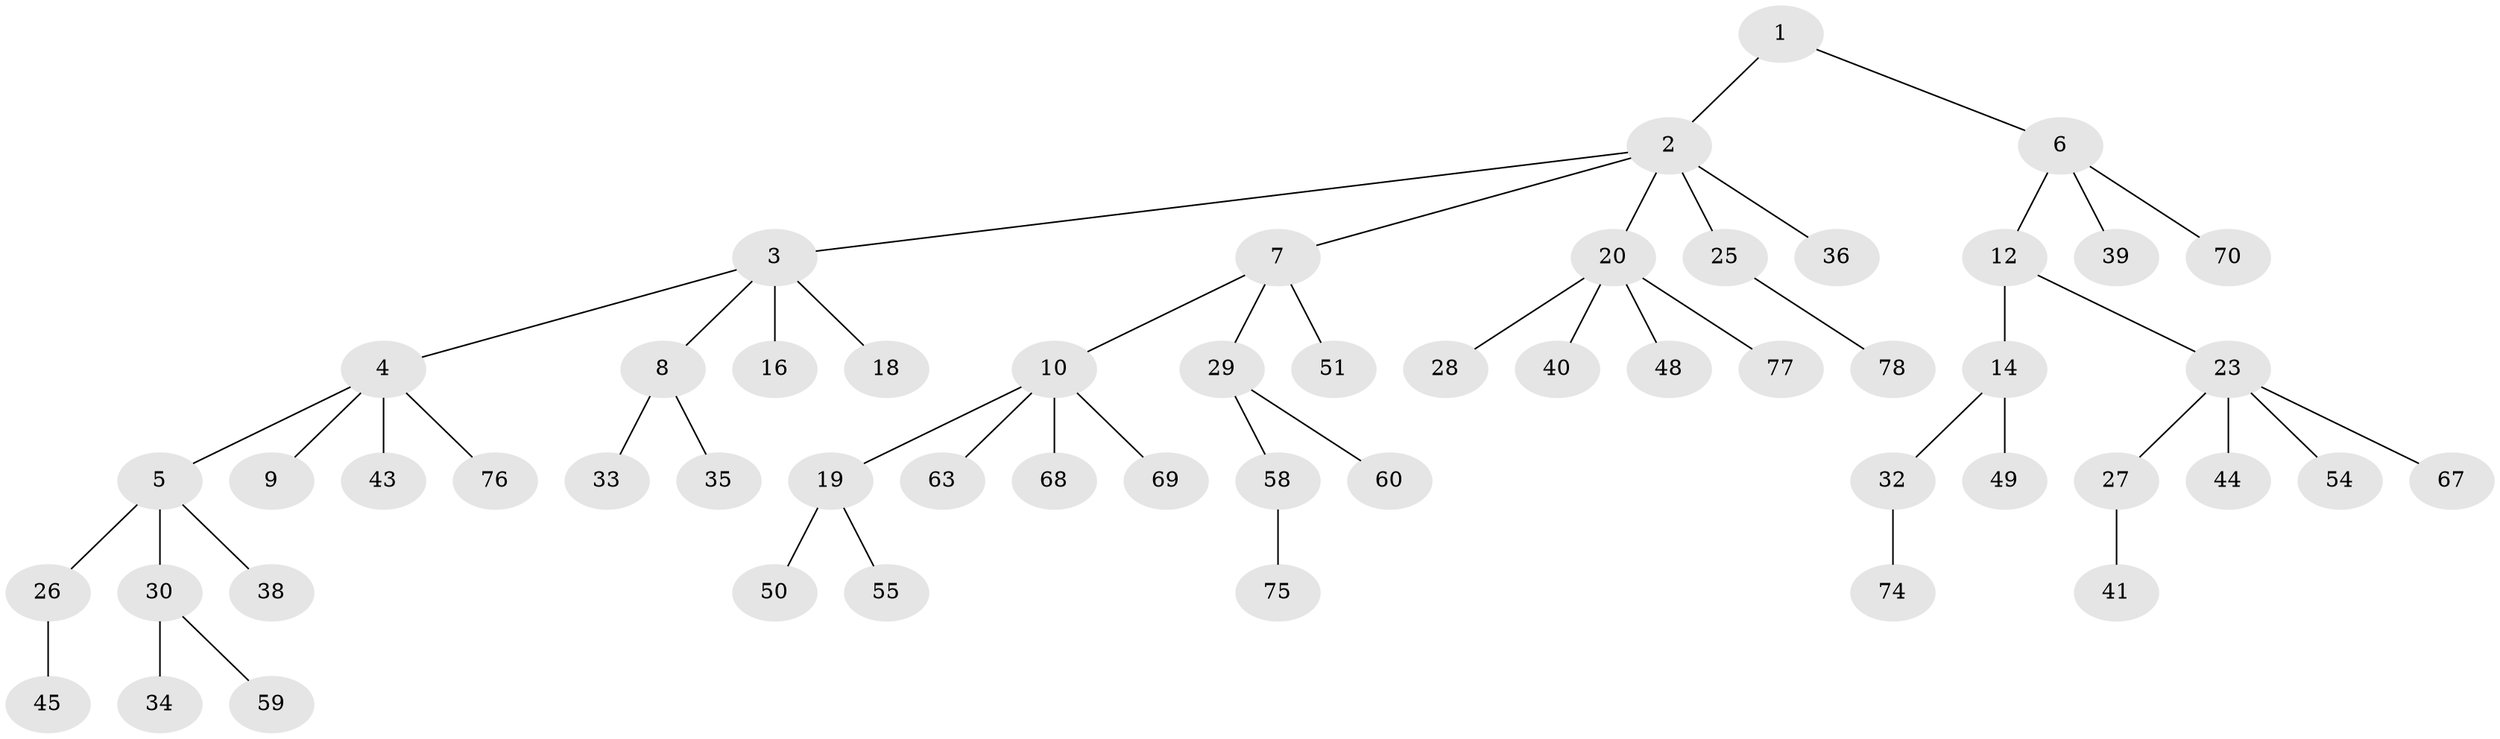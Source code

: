 // original degree distribution, {2: 0.24358974358974358, 6: 0.02564102564102564, 5: 0.05128205128205128, 3: 0.10256410256410256, 4: 0.0641025641025641, 1: 0.5128205128205128}
// Generated by graph-tools (version 1.1) at 2025/42/03/06/25 10:42:02]
// undirected, 54 vertices, 53 edges
graph export_dot {
graph [start="1"]
  node [color=gray90,style=filled];
  1;
  2 [super="+21"];
  3;
  4 [super="+24"];
  5 [super="+11"];
  6 [super="+65"];
  7 [super="+42"];
  8 [super="+15"];
  9;
  10 [super="+13"];
  12;
  14 [super="+17"];
  16 [super="+46"];
  18 [super="+47"];
  19 [super="+66"];
  20 [super="+22"];
  23 [super="+71"];
  25 [super="+37"];
  26 [super="+56"];
  27 [super="+31"];
  28 [super="+52"];
  29 [super="+64"];
  30;
  32;
  33;
  34 [super="+57"];
  35 [super="+53"];
  36;
  38;
  39;
  40;
  41;
  43;
  44;
  45;
  48;
  49;
  50 [super="+61"];
  51;
  54 [super="+62"];
  55 [super="+72"];
  58 [super="+73"];
  59;
  60;
  63;
  67;
  68;
  69;
  70;
  74;
  75;
  76;
  77;
  78;
  1 -- 2;
  1 -- 6;
  2 -- 3;
  2 -- 7;
  2 -- 20;
  2 -- 36;
  2 -- 25;
  3 -- 4;
  3 -- 8;
  3 -- 16;
  3 -- 18;
  4 -- 5;
  4 -- 9;
  4 -- 43;
  4 -- 76;
  5 -- 26;
  5 -- 38;
  5 -- 30;
  6 -- 12;
  6 -- 39;
  6 -- 70;
  7 -- 10;
  7 -- 29;
  7 -- 51;
  8 -- 33;
  8 -- 35;
  10 -- 19;
  10 -- 69;
  10 -- 68;
  10 -- 63;
  12 -- 14;
  12 -- 23;
  14 -- 32;
  14 -- 49;
  19 -- 50;
  19 -- 55;
  20 -- 48;
  20 -- 40;
  20 -- 28;
  20 -- 77;
  23 -- 27;
  23 -- 44;
  23 -- 54;
  23 -- 67;
  25 -- 78;
  26 -- 45;
  27 -- 41;
  29 -- 58;
  29 -- 60;
  30 -- 34;
  30 -- 59;
  32 -- 74;
  58 -- 75;
}
